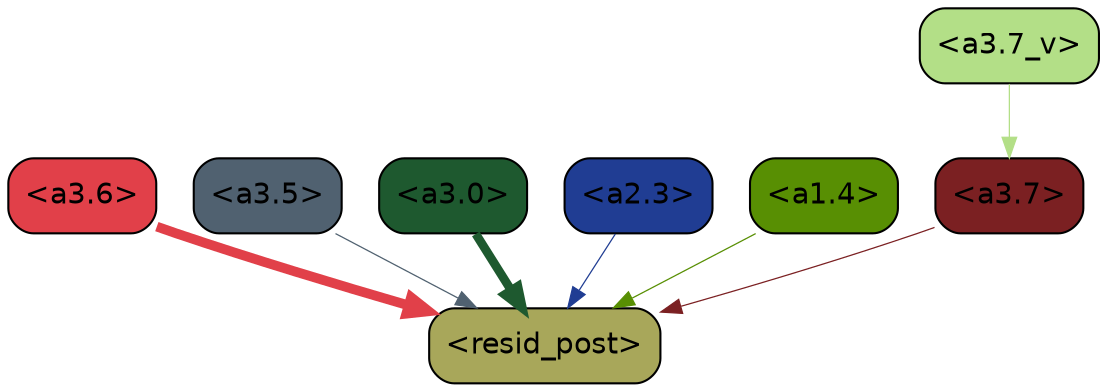 strict digraph "" {
	graph [bgcolor=transparent,
		layout=dot,
		overlap=false,
		splines=true
	];
	"<a3.7>"	[color=black,
		fillcolor="#7b2022",
		fontname=Helvetica,
		shape=box,
		style="filled, rounded"];
	"<resid_post>"	[color=black,
		fillcolor="#a8a75a",
		fontname=Helvetica,
		shape=box,
		style="filled, rounded"];
	"<a3.7>" -> "<resid_post>"	[color="#7b2022",
		penwidth=0.6];
	"<a3.6>"	[color=black,
		fillcolor="#e14049",
		fontname=Helvetica,
		shape=box,
		style="filled, rounded"];
	"<a3.6>" -> "<resid_post>"	[color="#e14049",
		penwidth=4.670643210411072];
	"<a3.5>"	[color=black,
		fillcolor="#506170",
		fontname=Helvetica,
		shape=box,
		style="filled, rounded"];
	"<a3.5>" -> "<resid_post>"	[color="#506170",
		penwidth=0.6];
	"<a3.0>"	[color=black,
		fillcolor="#1e592f",
		fontname=Helvetica,
		shape=box,
		style="filled, rounded"];
	"<a3.0>" -> "<resid_post>"	[color="#1e592f",
		penwidth=4.246885180473328];
	"<a2.3>"	[color=black,
		fillcolor="#203d93",
		fontname=Helvetica,
		shape=box,
		style="filled, rounded"];
	"<a2.3>" -> "<resid_post>"	[color="#203d93",
		penwidth=0.6];
	"<a1.4>"	[color=black,
		fillcolor="#588f03",
		fontname=Helvetica,
		shape=box,
		style="filled, rounded"];
	"<a1.4>" -> "<resid_post>"	[color="#588f03",
		penwidth=0.6];
	"<a3.7_v>"	[color=black,
		fillcolor="#b3df87",
		fontname=Helvetica,
		shape=box,
		style="filled, rounded"];
	"<a3.7_v>" -> "<a3.7>"	[color="#b3df87",
		penwidth=0.6];
}

